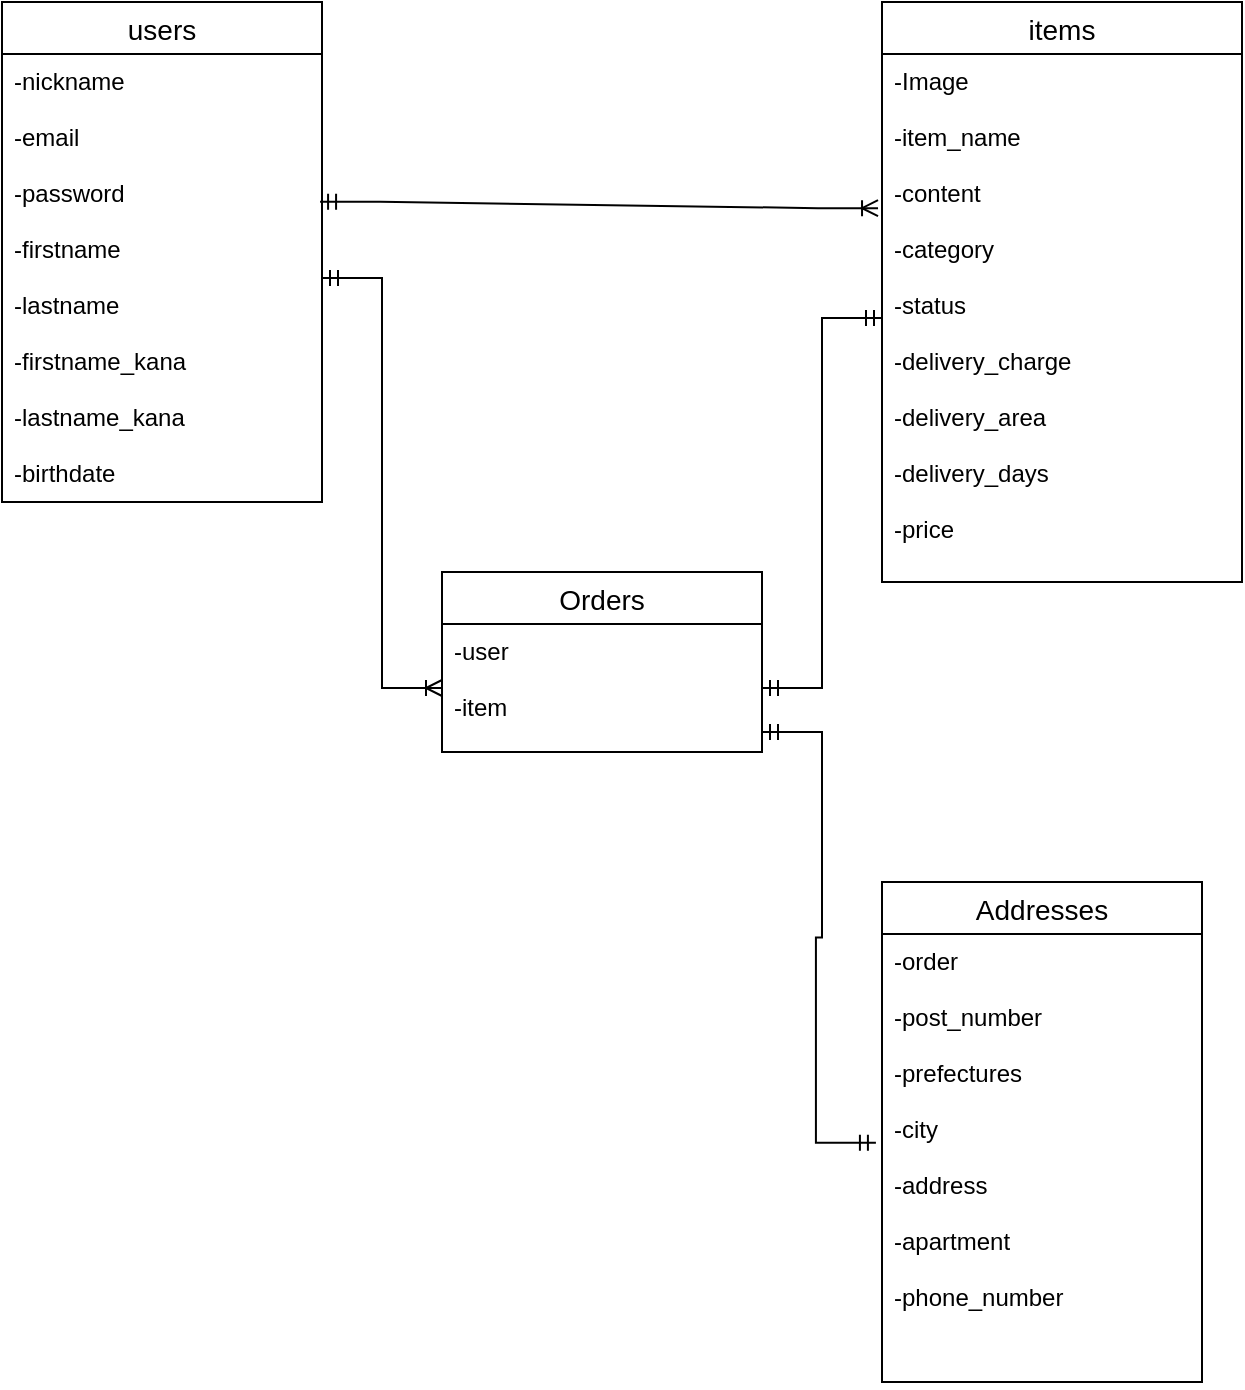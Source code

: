 <mxfile>
    <diagram id="M-Lhcol0gcW8WKUE07DX" name="ページ1">
        <mxGraphModel dx="1116" dy="807" grid="1" gridSize="10" guides="1" tooltips="1" connect="1" arrows="1" fold="1" page="1" pageScale="1" pageWidth="827" pageHeight="1169" math="0" shadow="0">
            <root>
                <mxCell id="0"/>
                <mxCell id="1" parent="0"/>
                <mxCell id="2" value="users" style="swimlane;fontStyle=0;childLayout=stackLayout;horizontal=1;startSize=26;horizontalStack=0;resizeParent=1;resizeParentMax=0;resizeLast=0;collapsible=1;marginBottom=0;align=center;fontSize=14;swimlaneLine=1;" parent="1" vertex="1">
                    <mxGeometry x="90" y="40" width="160" height="250" as="geometry">
                        <mxRectangle x="60" y="50" width="70" height="26" as="alternateBounds"/>
                    </mxGeometry>
                </mxCell>
                <mxCell id="3" value="-nickname&#10;&#10;-email&#10;&#10;-password&#10;&#10;-firstname&#10;&#10;-lastname&#10;&#10;-firstname_kana&#10;&#10;-lastname_kana&#10;&#10;-birthdate" style="text;strokeColor=none;fillColor=none;spacingLeft=4;spacingRight=4;overflow=hidden;rotatable=0;points=[[0,0.5],[1,0.5]];portConstraint=eastwest;fontSize=12;" parent="2" vertex="1">
                    <mxGeometry y="26" width="160" height="224" as="geometry"/>
                </mxCell>
                <mxCell id="8" value="items" style="swimlane;fontStyle=0;childLayout=stackLayout;horizontal=1;startSize=26;horizontalStack=0;resizeParent=1;resizeParentMax=0;resizeLast=0;collapsible=1;marginBottom=0;align=center;fontSize=14;" parent="1" vertex="1">
                    <mxGeometry x="530" y="40" width="180" height="290" as="geometry"/>
                </mxCell>
                <mxCell id="9" value="-Image&#10;&#10;-item_name&#10;&#10;-content&#10;&#10;-category&#10;&#10;-status&#10;&#10;-delivery_charge&#10;&#10;-delivery_area&#10;&#10;-delivery_days&#10;&#10;-price&#10;&#10;" style="text;strokeColor=none;fillColor=none;spacingLeft=4;spacingRight=4;overflow=hidden;rotatable=0;points=[[0,0.5],[1,0.5]];portConstraint=eastwest;fontSize=12;" parent="8" vertex="1">
                    <mxGeometry y="26" width="180" height="264" as="geometry"/>
                </mxCell>
                <mxCell id="12" value="Orders" style="swimlane;fontStyle=0;childLayout=stackLayout;horizontal=1;startSize=26;horizontalStack=0;resizeParent=1;resizeParentMax=0;resizeLast=0;collapsible=1;marginBottom=0;align=center;fontSize=14;" parent="1" vertex="1">
                    <mxGeometry x="310" y="325" width="160" height="90" as="geometry"/>
                </mxCell>
                <mxCell id="13" value="-user&#10;&#10;-item" style="text;strokeColor=none;fillColor=none;spacingLeft=4;spacingRight=4;overflow=hidden;rotatable=0;points=[[0,0.5],[1,0.5]];portConstraint=eastwest;fontSize=12;" parent="12" vertex="1">
                    <mxGeometry y="26" width="160" height="64" as="geometry"/>
                </mxCell>
                <mxCell id="27" value="" style="edgeStyle=entityRelationEdgeStyle;fontSize=12;html=1;endArrow=ERoneToMany;startArrow=ERmandOne;rounded=0;exitX=0.994;exitY=0.33;exitDx=0;exitDy=0;exitPerimeter=0;entryX=-0.011;entryY=0.292;entryDx=0;entryDy=0;entryPerimeter=0;" parent="1" source="3" target="9" edge="1">
                    <mxGeometry width="100" height="100" relative="1" as="geometry">
                        <mxPoint x="350" y="260" as="sourcePoint"/>
                        <mxPoint x="530" y="175" as="targetPoint"/>
                    </mxGeometry>
                </mxCell>
                <mxCell id="28" value="" style="edgeStyle=entityRelationEdgeStyle;fontSize=12;html=1;endArrow=ERoneToMany;startArrow=ERmandOne;rounded=0;entryX=0;entryY=0.5;entryDx=0;entryDy=0;" parent="1" source="3" target="13" edge="1">
                    <mxGeometry width="100" height="100" relative="1" as="geometry">
                        <mxPoint x="330" y="290" as="sourcePoint"/>
                        <mxPoint x="400" y="370" as="targetPoint"/>
                    </mxGeometry>
                </mxCell>
                <mxCell id="30" value="" style="edgeStyle=entityRelationEdgeStyle;fontSize=12;html=1;endArrow=ERmandOne;startArrow=ERmandOne;rounded=0;entryX=0;entryY=0.5;entryDx=0;entryDy=0;exitX=1;exitY=0.5;exitDx=0;exitDy=0;" parent="1" source="13" target="9" edge="1">
                    <mxGeometry width="100" height="100" relative="1" as="geometry">
                        <mxPoint x="520" y="460" as="sourcePoint"/>
                        <mxPoint x="620" y="360" as="targetPoint"/>
                    </mxGeometry>
                </mxCell>
                <mxCell id="31" value="Addresses" style="swimlane;fontStyle=0;childLayout=stackLayout;horizontal=1;startSize=26;horizontalStack=0;resizeParent=1;resizeParentMax=0;resizeLast=0;collapsible=1;marginBottom=0;align=center;fontSize=14;" vertex="1" parent="1">
                    <mxGeometry x="530" y="480" width="160" height="250" as="geometry"/>
                </mxCell>
                <mxCell id="32" value="-order&#10;&#10;-post_number&#10;&#10;-prefectures&#10;&#10;-city&#10;&#10;-address&#10;&#10;-apartment&#10;&#10;-phone_number" style="text;strokeColor=none;fillColor=none;spacingLeft=4;spacingRight=4;overflow=hidden;rotatable=0;points=[[0,0.5],[1,0.5]];portConstraint=eastwest;fontSize=12;" vertex="1" parent="31">
                    <mxGeometry y="26" width="160" height="224" as="geometry"/>
                </mxCell>
                <mxCell id="33" value="" style="edgeStyle=entityRelationEdgeStyle;fontSize=12;html=1;endArrow=ERmandOne;startArrow=ERmandOne;rounded=0;exitX=1;exitY=0.844;exitDx=0;exitDy=0;exitPerimeter=0;entryX=-0.019;entryY=0.466;entryDx=0;entryDy=0;entryPerimeter=0;" edge="1" parent="1" source="13" target="32">
                    <mxGeometry width="100" height="100" relative="1" as="geometry">
                        <mxPoint x="384" y="692.5" as="sourcePoint"/>
                        <mxPoint x="510" y="590" as="targetPoint"/>
                    </mxGeometry>
                </mxCell>
            </root>
        </mxGraphModel>
    </diagram>
</mxfile>